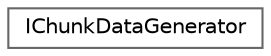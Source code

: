 digraph "Graphical Class Hierarchy"
{
 // INTERACTIVE_SVG=YES
 // LATEX_PDF_SIZE
  bgcolor="transparent";
  edge [fontname=Helvetica,fontsize=10,labelfontname=Helvetica,labelfontsize=10];
  node [fontname=Helvetica,fontsize=10,shape=box,height=0.2,width=0.4];
  rankdir="LR";
  Node0 [id="Node000000",label="IChunkDataGenerator",height=0.2,width=0.4,color="grey40", fillcolor="white", style="filled",URL="$d2/da7/classIChunkDataGenerator.html",tooltip="Interface for generating extra data when creating streaming install manifests."];
}
